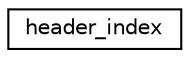 digraph G
{
  edge [fontname="Helvetica",fontsize="10",labelfontname="Helvetica",labelfontsize="10"];
  node [fontname="Helvetica",fontsize="10",shape=record];
  rankdir="LR";
  Node1 [label="header_index",height=0.2,width=0.4,color="black", fillcolor="white", style="filled",URL="$structheader__index.html"];
}

